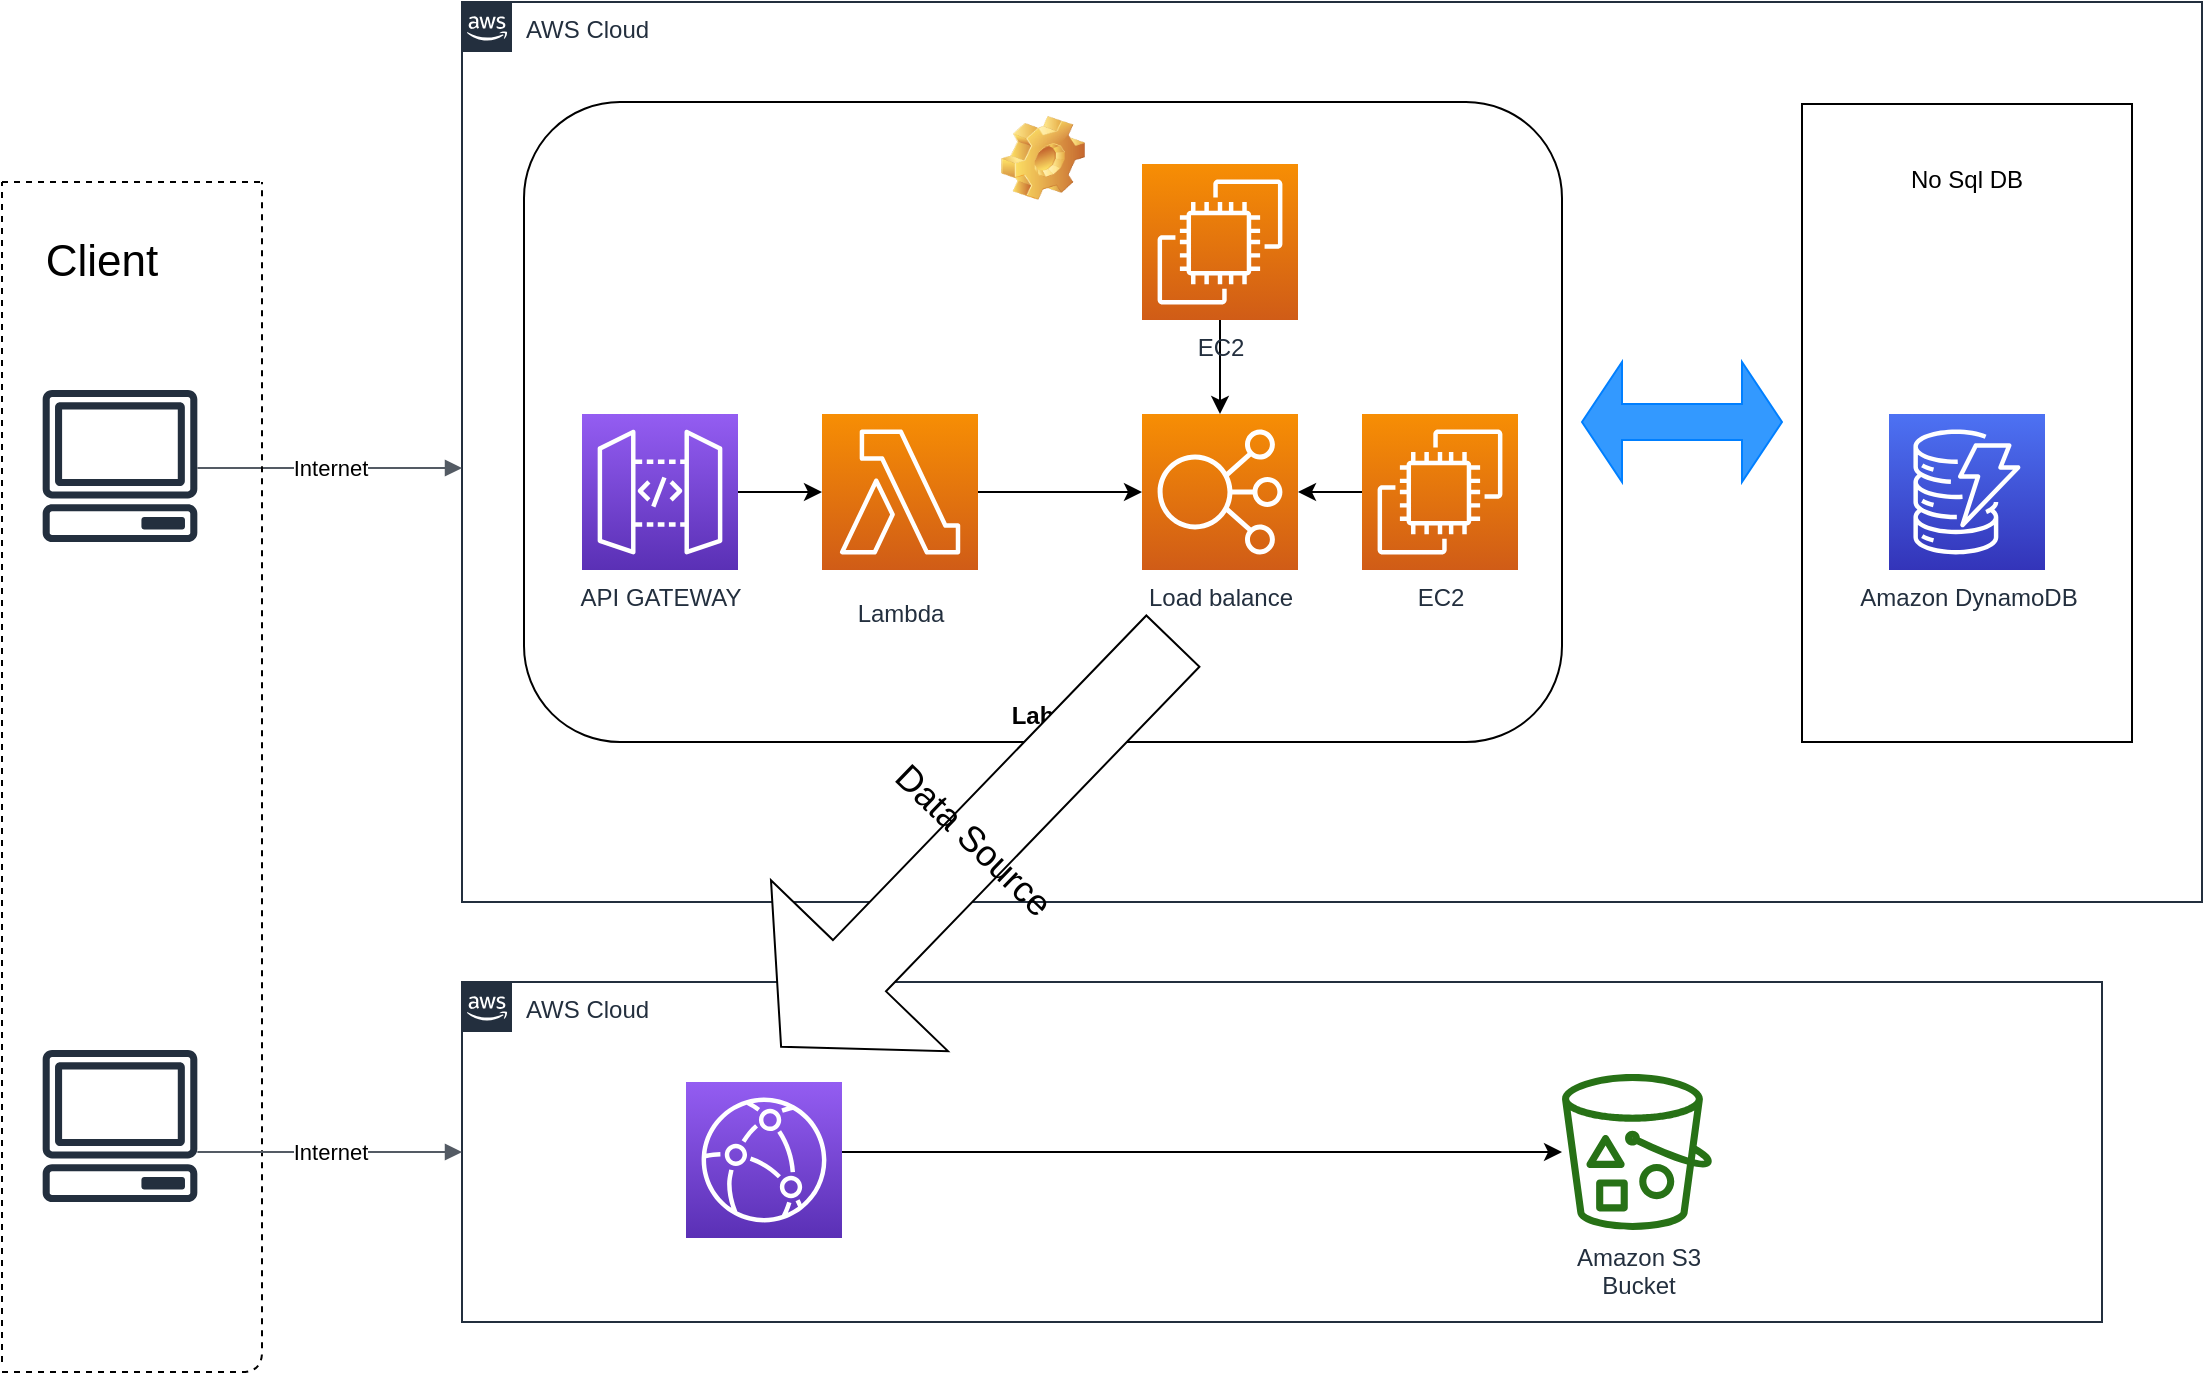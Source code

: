 <mxfile version="11.0.7" type="github"><diagram id="Ht1M8jgEwFfnCIfOTk4-" name="Page-1"><mxGraphModel dx="1422" dy="2411" grid="1" gridSize="10" guides="1" tooltips="1" connect="1" arrows="1" fold="1" page="1" pageScale="1" pageWidth="1169" pageHeight="827" math="0" shadow="0"><root><mxCell id="0"/><mxCell id="1" parent="0"/><mxCell id="UEzPUAAOIrF-is8g5C7q-154" value="AWS Cloud" style="points=[[0,0],[0.25,0],[0.5,0],[0.75,0],[1,0],[1,0.25],[1,0.5],[1,0.75],[1,1],[0.75,1],[0.5,1],[0.25,1],[0,1],[0,0.75],[0,0.5],[0,0.25]];outlineConnect=0;gradientColor=none;html=1;whiteSpace=wrap;fontSize=12;fontStyle=0;shape=mxgraph.aws4.group;grIcon=mxgraph.aws4.group_aws_cloud_alt;strokeColor=#232F3E;fillColor=none;verticalAlign=top;align=left;spacingLeft=30;fontColor=#232F3E;dashed=0;labelBackgroundColor=#ffffff;shadow=0;" parent="1" vertex="1"><mxGeometry x="250" y="-850" width="870" height="450" as="geometry"/></mxCell><mxCell id="VHMPFcTA4X0ZW6pPwCLW-43" value="No Sql DB&lt;br&gt;&lt;br&gt;&lt;br&gt;&lt;br&gt;&lt;br&gt;&lt;br&gt;&lt;br&gt;&lt;br&gt;&lt;br&gt;&lt;br&gt;&lt;br&gt;&lt;br&gt;&lt;br&gt;&lt;br&gt;&lt;br&gt;&lt;br&gt;&lt;br&gt;&lt;br&gt;" style="rounded=0;whiteSpace=wrap;html=1;shadow=0;" vertex="1" parent="1"><mxGeometry x="920" y="-799" width="165" height="319" as="geometry"/></mxCell><mxCell id="VHMPFcTA4X0ZW6pPwCLW-41" value="Label" style="label;whiteSpace=wrap;html=1;align=center;verticalAlign=bottom;spacingLeft=0;spacingBottom=4;imageAlign=center;imageVerticalAlign=top;image=img/clipart/Gear_128x128.png;shadow=0;" vertex="1" parent="1"><mxGeometry x="281" y="-800" width="519" height="320" as="geometry"/></mxCell><mxCell id="VHMPFcTA4X0ZW6pPwCLW-7" value="AWS Cloud" style="points=[[0,0],[0.25,0],[0.5,0],[0.75,0],[1,0],[1,0.25],[1,0.5],[1,0.75],[1,1],[0.75,1],[0.5,1],[0.25,1],[0,1],[0,0.75],[0,0.5],[0,0.25]];outlineConnect=0;gradientColor=none;html=1;whiteSpace=wrap;fontSize=12;fontStyle=0;shape=mxgraph.aws4.group;grIcon=mxgraph.aws4.group_aws_cloud_alt;strokeColor=#232F3E;fillColor=none;verticalAlign=top;align=left;spacingLeft=30;fontColor=#232F3E;dashed=0;labelBackgroundColor=#ffffff;" vertex="1" parent="1"><mxGeometry x="250" y="-360" width="820" height="170" as="geometry"/></mxCell><mxCell id="UEzPUAAOIrF-is8g5C7q-148" value="Lambda" style="outlineConnect=0;fontColor=#232F3E;gradientColor=#F78E04;gradientDirection=north;fillColor=#D05C17;strokeColor=#ffffff;dashed=0;verticalLabelPosition=bottom;verticalAlign=top;align=center;html=1;fontSize=12;fontStyle=0;aspect=fixed;shape=mxgraph.aws4.resourceIcon;resIcon=mxgraph.aws4.lambda;labelBackgroundColor=#ffffff;spacingTop=8;" parent="1" vertex="1"><mxGeometry x="430" y="-644" width="78" height="78" as="geometry"/></mxCell><mxCell id="UEzPUAAOIrF-is8g5C7q-149" value="Amazon DynamoDB" style="outlineConnect=0;fontColor=#232F3E;gradientColor=#4D72F3;gradientDirection=north;fillColor=#3334B9;strokeColor=#ffffff;dashed=0;verticalLabelPosition=bottom;verticalAlign=top;align=center;html=1;fontSize=12;fontStyle=0;aspect=fixed;shape=mxgraph.aws4.resourceIcon;resIcon=mxgraph.aws4.dynamodb;labelBackgroundColor=#ffffff;" parent="1" vertex="1"><mxGeometry x="963.5" y="-644" width="78" height="78" as="geometry"/></mxCell><mxCell id="UEzPUAAOIrF-is8g5C7q-158" value="Amazon S3&lt;br&gt;Bucket&lt;br&gt;" style="outlineConnect=0;fontColor=#232F3E;gradientColor=none;fillColor=#277116;strokeColor=none;dashed=0;verticalLabelPosition=bottom;verticalAlign=top;align=center;html=1;fontSize=12;fontStyle=0;aspect=fixed;pointerEvents=1;shape=mxgraph.aws4.bucket_with_objects;labelBackgroundColor=#ffffff;" parent="1" vertex="1"><mxGeometry x="800" y="-314" width="75" height="78" as="geometry"/></mxCell><mxCell id="VHMPFcTA4X0ZW6pPwCLW-1" value="" style="outlineConnect=0;fontColor=#232F3E;gradientColor=none;fillColor=#232F3E;strokeColor=none;dashed=0;verticalLabelPosition=bottom;verticalAlign=top;align=center;html=1;fontSize=12;fontStyle=0;aspect=fixed;pointerEvents=1;shape=mxgraph.aws4.client;" vertex="1" parent="1"><mxGeometry x="40" y="-656" width="78" height="76" as="geometry"/></mxCell><mxCell id="VHMPFcTA4X0ZW6pPwCLW-2" value="" style="outlineConnect=0;fontColor=#232F3E;gradientColor=none;fillColor=#232F3E;strokeColor=none;dashed=0;verticalLabelPosition=bottom;verticalAlign=top;align=center;html=1;fontSize=12;fontStyle=0;aspect=fixed;pointerEvents=1;shape=mxgraph.aws4.client;" vertex="1" parent="1"><mxGeometry x="40" y="-326" width="78" height="76" as="geometry"/></mxCell><mxCell id="VHMPFcTA4X0ZW6pPwCLW-5" value="Internet" style="edgeStyle=orthogonalEdgeStyle;html=1;endArrow=block;elbow=vertical;startArrow=none;endFill=1;strokeColor=#545B64;rounded=0;" edge="1" parent="1" source="VHMPFcTA4X0ZW6pPwCLW-1" target="UEzPUAAOIrF-is8g5C7q-154"><mxGeometry width="100" relative="1" as="geometry"><mxPoint x="120" y="-660" as="sourcePoint"/><mxPoint x="220" y="-660" as="targetPoint"/><Array as="points"><mxPoint x="220" y="-617"/><mxPoint x="220" y="-617"/></Array></mxGeometry></mxCell><mxCell id="VHMPFcTA4X0ZW6pPwCLW-9" value="" style="endArrow=none;dashed=1;html=1;" edge="1" parent="1"><mxGeometry width="50" height="50" relative="1" as="geometry"><mxPoint x="20" y="-165" as="sourcePoint"/><mxPoint x="150" y="-760" as="targetPoint"/><Array as="points"><mxPoint x="150" y="-165"/></Array></mxGeometry></mxCell><mxCell id="VHMPFcTA4X0ZW6pPwCLW-10" value="" style="endArrow=none;dashed=1;html=1;" edge="1" parent="1"><mxGeometry width="50" height="50" relative="1" as="geometry"><mxPoint x="20" y="-170" as="sourcePoint"/><mxPoint x="20" y="-760" as="targetPoint"/><Array as="points"/></mxGeometry></mxCell><mxCell id="VHMPFcTA4X0ZW6pPwCLW-11" value="" style="endArrow=none;dashed=1;html=1;" edge="1" parent="1"><mxGeometry width="50" height="50" relative="1" as="geometry"><mxPoint x="20" y="-760" as="sourcePoint"/><mxPoint x="150" y="-760" as="targetPoint"/></mxGeometry></mxCell><mxCell id="VHMPFcTA4X0ZW6pPwCLW-12" value="Internet" style="edgeStyle=orthogonalEdgeStyle;html=1;endArrow=block;elbow=vertical;startArrow=none;endFill=1;strokeColor=#545B64;rounded=0;entryX=0;entryY=0.5;entryDx=0;entryDy=0;" edge="1" parent="1" source="VHMPFcTA4X0ZW6pPwCLW-2" target="VHMPFcTA4X0ZW6pPwCLW-7"><mxGeometry width="100" relative="1" as="geometry"><mxPoint x="127.811" y="-607.353" as="sourcePoint"/><mxPoint x="260" y="-607.353" as="targetPoint"/><Array as="points"><mxPoint x="190" y="-275"/><mxPoint x="190" y="-275"/></Array></mxGeometry></mxCell><mxCell id="VHMPFcTA4X0ZW6pPwCLW-13" value="&lt;font style=&quot;font-size: 22px&quot;&gt;Client&lt;/font&gt;" style="text;html=1;strokeColor=none;fillColor=none;align=center;verticalAlign=middle;whiteSpace=wrap;rounded=0;" vertex="1" parent="1"><mxGeometry x="50" y="-730" width="40" height="20" as="geometry"/></mxCell><mxCell id="VHMPFcTA4X0ZW6pPwCLW-18" value="" style="edgeStyle=orthogonalEdgeStyle;rounded=0;orthogonalLoop=1;jettySize=auto;html=1;" edge="1" parent="1" source="VHMPFcTA4X0ZW6pPwCLW-14" target="VHMPFcTA4X0ZW6pPwCLW-16"><mxGeometry relative="1" as="geometry"/></mxCell><mxCell id="VHMPFcTA4X0ZW6pPwCLW-14" value="EC2" style="outlineConnect=0;fontColor=#232F3E;gradientColor=#F78E04;gradientDirection=north;fillColor=#D05C17;strokeColor=#ffffff;dashed=0;verticalLabelPosition=bottom;verticalAlign=top;align=center;html=1;fontSize=12;fontStyle=0;aspect=fixed;shape=mxgraph.aws4.resourceIcon;resIcon=mxgraph.aws4.ec2;" vertex="1" parent="1"><mxGeometry x="590" y="-769" width="78" height="78" as="geometry"/></mxCell><mxCell id="VHMPFcTA4X0ZW6pPwCLW-19" value="" style="edgeStyle=orthogonalEdgeStyle;rounded=0;orthogonalLoop=1;jettySize=auto;html=1;" edge="1" parent="1" source="VHMPFcTA4X0ZW6pPwCLW-15" target="VHMPFcTA4X0ZW6pPwCLW-16"><mxGeometry relative="1" as="geometry"/></mxCell><mxCell id="VHMPFcTA4X0ZW6pPwCLW-15" value="EC2" style="outlineConnect=0;fontColor=#232F3E;gradientColor=#F78E04;gradientDirection=north;fillColor=#D05C17;strokeColor=#ffffff;dashed=0;verticalLabelPosition=bottom;verticalAlign=top;align=center;html=1;fontSize=12;fontStyle=0;aspect=fixed;shape=mxgraph.aws4.resourceIcon;resIcon=mxgraph.aws4.ec2;" vertex="1" parent="1"><mxGeometry x="700" y="-644" width="78" height="78" as="geometry"/></mxCell><mxCell id="VHMPFcTA4X0ZW6pPwCLW-16" value="Load balance" style="outlineConnect=0;fontColor=#232F3E;gradientColor=#F78E04;gradientDirection=north;fillColor=#D05C17;strokeColor=#ffffff;dashed=0;verticalLabelPosition=bottom;verticalAlign=top;align=center;html=1;fontSize=12;fontStyle=0;aspect=fixed;shape=mxgraph.aws4.resourceIcon;resIcon=mxgraph.aws4.elastic_load_balancing;" vertex="1" parent="1"><mxGeometry x="590" y="-644" width="78" height="78" as="geometry"/></mxCell><mxCell id="VHMPFcTA4X0ZW6pPwCLW-21" value="" style="edgeStyle=orthogonalEdgeStyle;rounded=0;orthogonalLoop=1;jettySize=auto;html=1;" edge="1" parent="1" source="VHMPFcTA4X0ZW6pPwCLW-20" target="UEzPUAAOIrF-is8g5C7q-148"><mxGeometry relative="1" as="geometry"/></mxCell><mxCell id="VHMPFcTA4X0ZW6pPwCLW-20" value="API GATEWAY" style="outlineConnect=0;fontColor=#232F3E;gradientColor=#945DF2;gradientDirection=north;fillColor=#5A30B5;strokeColor=#ffffff;dashed=0;verticalLabelPosition=bottom;verticalAlign=top;align=center;html=1;fontSize=12;fontStyle=0;aspect=fixed;shape=mxgraph.aws4.resourceIcon;resIcon=mxgraph.aws4.api_gateway;" vertex="1" parent="1"><mxGeometry x="310" y="-644" width="78" height="78" as="geometry"/></mxCell><mxCell id="VHMPFcTA4X0ZW6pPwCLW-24" value="" style="edgeStyle=orthogonalEdgeStyle;rounded=0;orthogonalLoop=1;jettySize=auto;html=1;" edge="1" parent="1" source="VHMPFcTA4X0ZW6pPwCLW-22" target="UEzPUAAOIrF-is8g5C7q-158"><mxGeometry relative="1" as="geometry"><mxPoint x="520" y="-271.0" as="targetPoint"/><Array as="points"><mxPoint x="540" y="-275"/><mxPoint x="540" y="-275"/></Array></mxGeometry></mxCell><mxCell id="VHMPFcTA4X0ZW6pPwCLW-22" value="" style="outlineConnect=0;fontColor=#232F3E;gradientColor=#945DF2;gradientDirection=north;fillColor=#5A30B5;strokeColor=#ffffff;dashed=0;verticalLabelPosition=bottom;verticalAlign=top;align=center;html=1;fontSize=12;fontStyle=0;aspect=fixed;shape=mxgraph.aws4.resourceIcon;resIcon=mxgraph.aws4.cloudfront;" vertex="1" parent="1"><mxGeometry x="362" y="-310" width="78" height="78" as="geometry"/></mxCell><mxCell id="VHMPFcTA4X0ZW6pPwCLW-29" value="&lt;font style=&quot;font-size: 18px&quot;&gt;Data Source&amp;nbsp;&lt;/font&gt;" style="shape=singleArrow;direction=south;whiteSpace=wrap;html=1;rotation=44;" vertex="1" parent="1"><mxGeometry x="446" y="-570" width="123" height="282" as="geometry"/></mxCell><mxCell id="VHMPFcTA4X0ZW6pPwCLW-30" value="" style="edgeStyle=elbowEdgeStyle;elbow=horizontal;endArrow=classic;html=1;" edge="1" parent="1" source="UEzPUAAOIrF-is8g5C7q-148" target="VHMPFcTA4X0ZW6pPwCLW-16"><mxGeometry width="50" height="50" relative="1" as="geometry"><mxPoint x="479" y="-580" as="sourcePoint"/><mxPoint x="529" y="-630" as="targetPoint"/></mxGeometry></mxCell><mxCell id="VHMPFcTA4X0ZW6pPwCLW-46" value="" style="shape=doubleArrow;whiteSpace=wrap;html=1;shadow=0;fontColor=#000000;strokeColor=#007FFF;fillColor=#3399FF;" vertex="1" parent="1"><mxGeometry x="810" y="-670" width="100" height="60" as="geometry"/></mxCell></root></mxGraphModel></diagram></mxfile>